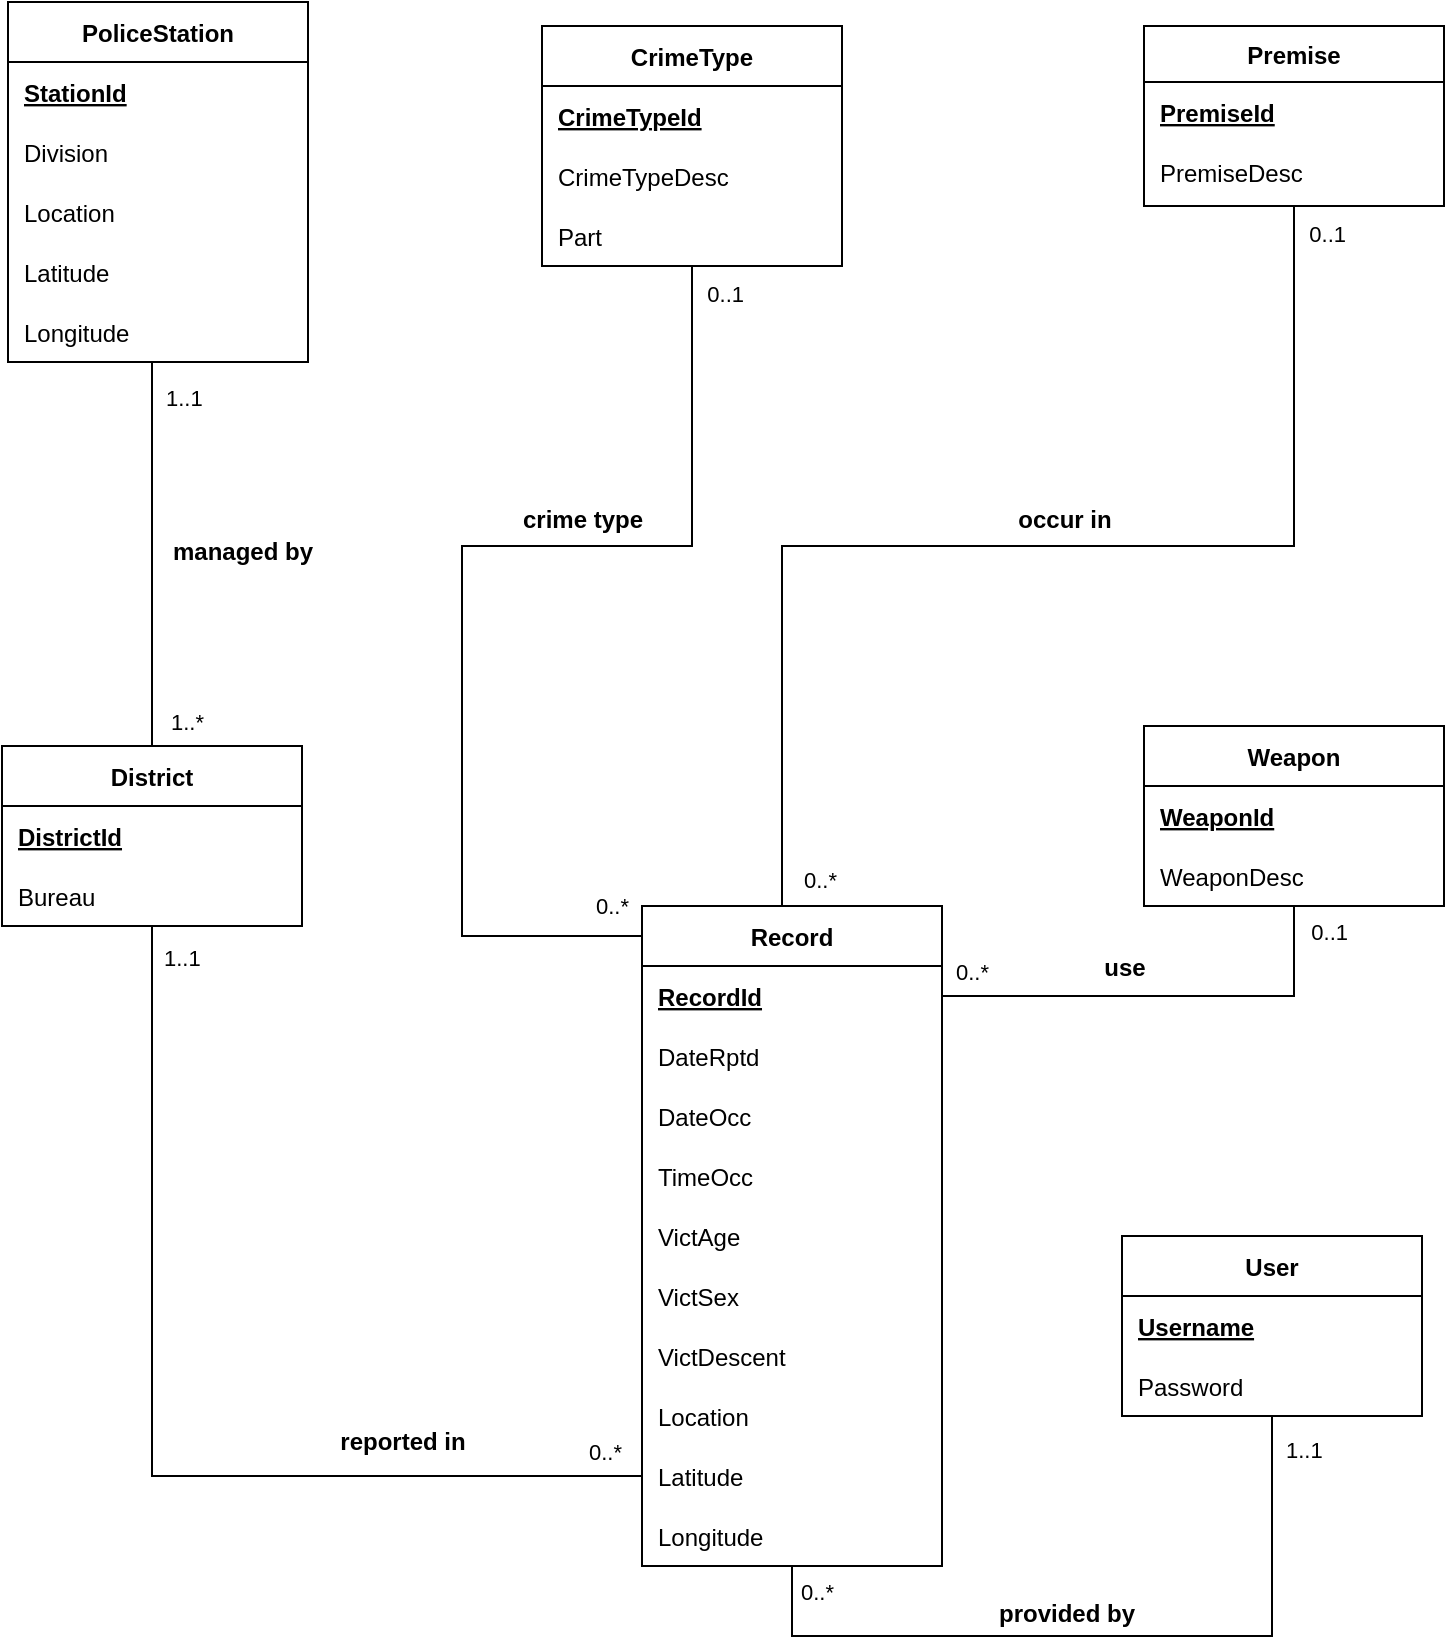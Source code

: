 <mxfile version="21.8.2" type="google">
  <diagram id="R2lEEEUBdFMjLlhIrx00" name="Page-1">
    <mxGraphModel grid="1" page="1" gridSize="10" guides="1" tooltips="1" connect="1" arrows="1" fold="1" pageScale="1" pageWidth="850" pageHeight="1100" math="0" shadow="0" extFonts="Permanent Marker^https://fonts.googleapis.com/css?family=Permanent+Marker">
      <root>
        <mxCell id="0" />
        <mxCell id="1" parent="0" />
        <mxCell id="wOlAUhnXYzGdByud8Wmd-1" value="User" style="shape=table;startSize=30;container=1;collapsible=1;childLayout=tableLayout;fixedRows=1;rowLines=0;fontStyle=1;align=center;resizeLast=1;" vertex="1" parent="1">
          <mxGeometry x="610" y="700" width="150" height="90" as="geometry" />
        </mxCell>
        <mxCell id="T8637z6zszp0V2nRVoMu-17" style="shape=tableRow;horizontal=0;startSize=0;swimlaneHead=0;swimlaneBody=0;fillColor=none;collapsible=0;dropTarget=0;points=[[0,0.5],[1,0.5]];portConstraint=eastwest;top=0;left=0;right=0;bottom=0;" vertex="1" parent="wOlAUhnXYzGdByud8Wmd-1">
          <mxGeometry y="30" width="150" height="30" as="geometry" />
        </mxCell>
        <mxCell id="T8637z6zszp0V2nRVoMu-18" value="Username" style="shape=partialRectangle;connectable=0;fillColor=none;top=0;left=0;bottom=0;right=0;align=left;spacingLeft=6;overflow=hidden;fontStyle=5" vertex="1" parent="T8637z6zszp0V2nRVoMu-17">
          <mxGeometry width="150" height="30" as="geometry">
            <mxRectangle width="150" height="30" as="alternateBounds" />
          </mxGeometry>
        </mxCell>
        <mxCell id="wOlAUhnXYzGdByud8Wmd-5" value="" style="shape=tableRow;horizontal=0;startSize=0;swimlaneHead=0;swimlaneBody=0;fillColor=none;collapsible=0;dropTarget=0;points=[[0,0.5],[1,0.5]];portConstraint=eastwest;top=0;left=0;right=0;bottom=0;" vertex="1" parent="wOlAUhnXYzGdByud8Wmd-1">
          <mxGeometry y="60" width="150" height="30" as="geometry" />
        </mxCell>
        <mxCell id="wOlAUhnXYzGdByud8Wmd-7" value="Password" style="shape=partialRectangle;connectable=0;fillColor=none;top=0;left=0;bottom=0;right=0;align=left;spacingLeft=6;overflow=hidden;" vertex="1" parent="wOlAUhnXYzGdByud8Wmd-5">
          <mxGeometry width="150" height="30" as="geometry">
            <mxRectangle width="150" height="30" as="alternateBounds" />
          </mxGeometry>
        </mxCell>
        <mxCell id="wOlAUhnXYzGdByud8Wmd-14" value="CrimeType" style="shape=table;startSize=30;container=1;collapsible=1;childLayout=tableLayout;fixedRows=1;rowLines=0;fontStyle=1;align=center;resizeLast=1;" vertex="1" parent="1">
          <mxGeometry x="320" y="95" width="150" height="120" as="geometry" />
        </mxCell>
        <mxCell id="T8637z6zszp0V2nRVoMu-5" style="shape=tableRow;horizontal=0;startSize=0;swimlaneHead=0;swimlaneBody=0;fillColor=none;collapsible=0;dropTarget=0;points=[[0,0.5],[1,0.5]];portConstraint=eastwest;top=0;left=0;right=0;bottom=0;" vertex="1" parent="wOlAUhnXYzGdByud8Wmd-14">
          <mxGeometry y="30" width="150" height="30" as="geometry" />
        </mxCell>
        <mxCell id="T8637z6zszp0V2nRVoMu-6" value="CrimeTypeId" style="shape=partialRectangle;connectable=0;fillColor=none;top=0;left=0;bottom=0;right=0;align=left;spacingLeft=6;overflow=hidden;fontStyle=5" vertex="1" parent="T8637z6zszp0V2nRVoMu-5">
          <mxGeometry width="150" height="30" as="geometry">
            <mxRectangle width="150" height="30" as="alternateBounds" />
          </mxGeometry>
        </mxCell>
        <mxCell id="wOlAUhnXYzGdByud8Wmd-18" value="" style="shape=tableRow;horizontal=0;startSize=0;swimlaneHead=0;swimlaneBody=0;fillColor=none;collapsible=0;dropTarget=0;points=[[0,0.5],[1,0.5]];portConstraint=eastwest;top=0;left=0;right=0;bottom=0;" vertex="1" parent="wOlAUhnXYzGdByud8Wmd-14">
          <mxGeometry y="60" width="150" height="30" as="geometry" />
        </mxCell>
        <mxCell id="wOlAUhnXYzGdByud8Wmd-20" value="CrimeTypeDesc" style="shape=partialRectangle;connectable=0;fillColor=none;top=0;left=0;bottom=0;right=0;align=left;spacingLeft=6;overflow=hidden;" vertex="1" parent="wOlAUhnXYzGdByud8Wmd-18">
          <mxGeometry width="150" height="30" as="geometry">
            <mxRectangle width="150" height="30" as="alternateBounds" />
          </mxGeometry>
        </mxCell>
        <mxCell id="wOlAUhnXYzGdByud8Wmd-98" style="shape=tableRow;horizontal=0;startSize=0;swimlaneHead=0;swimlaneBody=0;fillColor=none;collapsible=0;dropTarget=0;points=[[0,0.5],[1,0.5]];portConstraint=eastwest;top=0;left=0;right=0;bottom=0;" vertex="1" parent="wOlAUhnXYzGdByud8Wmd-14">
          <mxGeometry y="90" width="150" height="30" as="geometry" />
        </mxCell>
        <mxCell id="wOlAUhnXYzGdByud8Wmd-100" value="Part" style="shape=partialRectangle;connectable=0;fillColor=none;top=0;left=0;bottom=0;right=0;align=left;spacingLeft=6;overflow=hidden;" vertex="1" parent="wOlAUhnXYzGdByud8Wmd-98">
          <mxGeometry width="150" height="30" as="geometry">
            <mxRectangle width="150" height="30" as="alternateBounds" />
          </mxGeometry>
        </mxCell>
        <mxCell id="wOlAUhnXYzGdByud8Wmd-65" value="PoliceStation" style="shape=table;startSize=30;container=1;collapsible=1;childLayout=tableLayout;fixedRows=1;rowLines=0;fontStyle=1;align=center;resizeLast=1;" vertex="1" parent="1">
          <mxGeometry x="53" y="83" width="150" height="180" as="geometry" />
        </mxCell>
        <mxCell id="T8637z6zszp0V2nRVoMu-3" style="shape=tableRow;horizontal=0;startSize=0;swimlaneHead=0;swimlaneBody=0;fillColor=none;collapsible=0;dropTarget=0;points=[[0,0.5],[1,0.5]];portConstraint=eastwest;top=0;left=0;right=0;bottom=0;" vertex="1" parent="wOlAUhnXYzGdByud8Wmd-65">
          <mxGeometry y="30" width="150" height="30" as="geometry" />
        </mxCell>
        <mxCell id="T8637z6zszp0V2nRVoMu-4" value="StationId" style="shape=partialRectangle;connectable=0;fillColor=none;top=0;left=0;bottom=0;right=0;align=left;spacingLeft=6;overflow=hidden;verticalAlign=middle;fontStyle=5" vertex="1" parent="T8637z6zszp0V2nRVoMu-3">
          <mxGeometry width="150" height="30" as="geometry">
            <mxRectangle width="150" height="30" as="alternateBounds" />
          </mxGeometry>
        </mxCell>
        <mxCell id="wOlAUhnXYzGdByud8Wmd-69" value="" style="shape=tableRow;horizontal=0;startSize=0;swimlaneHead=0;swimlaneBody=0;fillColor=none;collapsible=0;dropTarget=0;points=[[0,0.5],[1,0.5]];portConstraint=eastwest;top=0;left=0;right=0;bottom=0;" vertex="1" parent="wOlAUhnXYzGdByud8Wmd-65">
          <mxGeometry y="60" width="150" height="30" as="geometry" />
        </mxCell>
        <mxCell id="wOlAUhnXYzGdByud8Wmd-71" value="Division" style="shape=partialRectangle;connectable=0;fillColor=none;top=0;left=0;bottom=0;right=0;align=left;spacingLeft=6;overflow=hidden;verticalAlign=middle;" vertex="1" parent="wOlAUhnXYzGdByud8Wmd-69">
          <mxGeometry width="150" height="30" as="geometry">
            <mxRectangle width="150" height="30" as="alternateBounds" />
          </mxGeometry>
        </mxCell>
        <mxCell id="wOlAUhnXYzGdByud8Wmd-116" style="shape=tableRow;horizontal=0;startSize=0;swimlaneHead=0;swimlaneBody=0;fillColor=none;collapsible=0;dropTarget=0;points=[[0,0.5],[1,0.5]];portConstraint=eastwest;top=0;left=0;right=0;bottom=0;" vertex="1" parent="wOlAUhnXYzGdByud8Wmd-65">
          <mxGeometry y="90" width="150" height="30" as="geometry" />
        </mxCell>
        <mxCell id="wOlAUhnXYzGdByud8Wmd-118" value="Location" style="shape=partialRectangle;connectable=0;fillColor=none;top=0;left=0;bottom=0;right=0;align=left;spacingLeft=6;overflow=hidden;" vertex="1" parent="wOlAUhnXYzGdByud8Wmd-116">
          <mxGeometry width="150" height="30" as="geometry">
            <mxRectangle width="150" height="30" as="alternateBounds" />
          </mxGeometry>
        </mxCell>
        <mxCell id="anhHfBrMtF6LiXp_QoXt-3" style="shape=tableRow;horizontal=0;startSize=0;swimlaneHead=0;swimlaneBody=0;fillColor=none;collapsible=0;dropTarget=0;points=[[0,0.5],[1,0.5]];portConstraint=eastwest;top=0;left=0;right=0;bottom=0;" vertex="1" parent="wOlAUhnXYzGdByud8Wmd-65">
          <mxGeometry y="120" width="150" height="30" as="geometry" />
        </mxCell>
        <mxCell id="anhHfBrMtF6LiXp_QoXt-5" value="Latitude" style="shape=partialRectangle;connectable=0;fillColor=none;top=0;left=0;bottom=0;right=0;align=left;spacingLeft=6;overflow=hidden;" vertex="1" parent="anhHfBrMtF6LiXp_QoXt-3">
          <mxGeometry width="150" height="30" as="geometry">
            <mxRectangle width="150" height="30" as="alternateBounds" />
          </mxGeometry>
        </mxCell>
        <mxCell id="anhHfBrMtF6LiXp_QoXt-6" style="shape=tableRow;horizontal=0;startSize=0;swimlaneHead=0;swimlaneBody=0;fillColor=none;collapsible=0;dropTarget=0;points=[[0,0.5],[1,0.5]];portConstraint=eastwest;top=0;left=0;right=0;bottom=0;" vertex="1" parent="wOlAUhnXYzGdByud8Wmd-65">
          <mxGeometry y="150" width="150" height="30" as="geometry" />
        </mxCell>
        <mxCell id="anhHfBrMtF6LiXp_QoXt-8" value="Longitude" style="shape=partialRectangle;connectable=0;fillColor=none;top=0;left=0;bottom=0;right=0;align=left;spacingLeft=6;overflow=hidden;" vertex="1" parent="anhHfBrMtF6LiXp_QoXt-6">
          <mxGeometry width="150" height="30" as="geometry">
            <mxRectangle width="150" height="30" as="alternateBounds" />
          </mxGeometry>
        </mxCell>
        <mxCell id="wOlAUhnXYzGdByud8Wmd-83" value="Weapon" style="shape=table;startSize=30;container=1;collapsible=1;childLayout=tableLayout;fixedRows=1;rowLines=0;fontStyle=1;align=center;resizeLast=1;" vertex="1" parent="1">
          <mxGeometry x="621" y="445" width="150" height="90" as="geometry" />
        </mxCell>
        <mxCell id="T8637z6zszp0V2nRVoMu-13" style="shape=tableRow;horizontal=0;startSize=0;swimlaneHead=0;swimlaneBody=0;fillColor=none;collapsible=0;dropTarget=0;points=[[0,0.5],[1,0.5]];portConstraint=eastwest;top=0;left=0;right=0;bottom=0;" vertex="1" parent="wOlAUhnXYzGdByud8Wmd-83">
          <mxGeometry y="30" width="150" height="30" as="geometry" />
        </mxCell>
        <mxCell id="T8637z6zszp0V2nRVoMu-14" value="WeaponId" style="shape=partialRectangle;connectable=0;fillColor=none;top=0;left=0;bottom=0;right=0;align=left;spacingLeft=6;overflow=hidden;fontStyle=5" vertex="1" parent="T8637z6zszp0V2nRVoMu-13">
          <mxGeometry width="150" height="30" as="geometry">
            <mxRectangle width="150" height="30" as="alternateBounds" />
          </mxGeometry>
        </mxCell>
        <mxCell id="wOlAUhnXYzGdByud8Wmd-87" value="" style="shape=tableRow;horizontal=0;startSize=0;swimlaneHead=0;swimlaneBody=0;fillColor=none;collapsible=0;dropTarget=0;points=[[0,0.5],[1,0.5]];portConstraint=eastwest;top=0;left=0;right=0;bottom=0;" vertex="1" parent="wOlAUhnXYzGdByud8Wmd-83">
          <mxGeometry y="60" width="150" height="30" as="geometry" />
        </mxCell>
        <mxCell id="wOlAUhnXYzGdByud8Wmd-89" value="WeaponDesc" style="shape=partialRectangle;connectable=0;fillColor=none;top=0;left=0;bottom=0;right=0;align=left;spacingLeft=6;overflow=hidden;" vertex="1" parent="wOlAUhnXYzGdByud8Wmd-87">
          <mxGeometry width="150" height="30" as="geometry">
            <mxRectangle width="150" height="30" as="alternateBounds" />
          </mxGeometry>
        </mxCell>
        <mxCell id="wOlAUhnXYzGdByud8Wmd-103" value="District" style="shape=table;startSize=30;container=1;collapsible=1;childLayout=tableLayout;fixedRows=1;rowLines=0;fontStyle=1;align=center;resizeLast=1;" vertex="1" parent="1">
          <mxGeometry x="50" y="455" width="150" height="90" as="geometry" />
        </mxCell>
        <mxCell id="T8637z6zszp0V2nRVoMu-9" style="shape=tableRow;horizontal=0;startSize=0;swimlaneHead=0;swimlaneBody=0;fillColor=none;collapsible=0;dropTarget=0;points=[[0,0.5],[1,0.5]];portConstraint=eastwest;top=0;left=0;right=0;bottom=0;" vertex="1" parent="wOlAUhnXYzGdByud8Wmd-103">
          <mxGeometry y="30" width="150" height="30" as="geometry" />
        </mxCell>
        <mxCell id="T8637z6zszp0V2nRVoMu-10" value="DistrictId" style="shape=partialRectangle;connectable=0;fillColor=none;top=0;left=0;bottom=0;right=0;align=left;spacingLeft=6;overflow=hidden;fontStyle=5" vertex="1" parent="T8637z6zszp0V2nRVoMu-9">
          <mxGeometry width="150" height="30" as="geometry">
            <mxRectangle width="150" height="30" as="alternateBounds" />
          </mxGeometry>
        </mxCell>
        <mxCell id="wOlAUhnXYzGdByud8Wmd-110" value="" style="shape=tableRow;horizontal=0;startSize=0;swimlaneHead=0;swimlaneBody=0;fillColor=none;collapsible=0;dropTarget=0;points=[[0,0.5],[1,0.5]];portConstraint=eastwest;top=0;left=0;right=0;bottom=0;" vertex="1" parent="wOlAUhnXYzGdByud8Wmd-103">
          <mxGeometry y="60" width="150" height="30" as="geometry" />
        </mxCell>
        <mxCell id="wOlAUhnXYzGdByud8Wmd-112" value="Bureau" style="shape=partialRectangle;connectable=0;fillColor=none;top=0;left=0;bottom=0;right=0;align=left;spacingLeft=6;overflow=hidden;" vertex="1" parent="wOlAUhnXYzGdByud8Wmd-110">
          <mxGeometry width="150" height="30" as="geometry">
            <mxRectangle width="150" height="30" as="alternateBounds" />
          </mxGeometry>
        </mxCell>
        <mxCell id="basBqJcQYh8-oAaQXVHO-19" value="Premise" style="shape=table;startSize=28;container=1;collapsible=1;childLayout=tableLayout;fixedRows=1;rowLines=0;fontStyle=1;align=center;resizeLast=1;" vertex="1" parent="1">
          <mxGeometry x="621" y="95" width="150" height="90" as="geometry" />
        </mxCell>
        <mxCell id="T8637z6zszp0V2nRVoMu-7" style="shape=tableRow;horizontal=0;startSize=0;swimlaneHead=0;swimlaneBody=0;fillColor=none;collapsible=0;dropTarget=0;points=[[0,0.5],[1,0.5]];portConstraint=eastwest;top=0;left=0;right=0;bottom=0;fontStyle=0" vertex="1" parent="basBqJcQYh8-oAaQXVHO-19">
          <mxGeometry y="28" width="150" height="30" as="geometry" />
        </mxCell>
        <mxCell id="T8637z6zszp0V2nRVoMu-8" value="PremiseId" style="shape=partialRectangle;connectable=0;fillColor=none;top=0;left=0;bottom=0;right=0;align=left;spacingLeft=6;overflow=hidden;fontStyle=5" vertex="1" parent="T8637z6zszp0V2nRVoMu-7">
          <mxGeometry width="150" height="30" as="geometry">
            <mxRectangle width="150" height="30" as="alternateBounds" />
          </mxGeometry>
        </mxCell>
        <mxCell id="basBqJcQYh8-oAaQXVHO-23" value="" style="shape=tableRow;horizontal=0;startSize=0;swimlaneHead=0;swimlaneBody=0;fillColor=none;collapsible=0;dropTarget=0;points=[[0,0.5],[1,0.5]];portConstraint=eastwest;top=0;left=0;right=0;bottom=0;" vertex="1" parent="basBqJcQYh8-oAaQXVHO-19">
          <mxGeometry y="58" width="150" height="30" as="geometry" />
        </mxCell>
        <mxCell id="basBqJcQYh8-oAaQXVHO-25" value="PremiseDesc" style="shape=partialRectangle;connectable=0;fillColor=none;top=0;left=0;bottom=0;right=0;align=left;spacingLeft=6;overflow=hidden;" vertex="1" parent="basBqJcQYh8-oAaQXVHO-23">
          <mxGeometry width="150" height="30" as="geometry">
            <mxRectangle width="150" height="30" as="alternateBounds" />
          </mxGeometry>
        </mxCell>
        <mxCell id="yv_-ww3aKOgj9KcJzgFZ-1" value="Record" style="shape=table;startSize=30;container=1;collapsible=1;childLayout=tableLayout;fixedRows=1;rowLines=0;fontStyle=1;align=center;resizeLast=1;" vertex="1" parent="1">
          <mxGeometry x="370" y="535" width="150" height="330" as="geometry" />
        </mxCell>
        <mxCell id="T8637z6zszp0V2nRVoMu-11" style="shape=tableRow;horizontal=0;startSize=0;swimlaneHead=0;swimlaneBody=0;fillColor=none;collapsible=0;dropTarget=0;points=[[0,0.5],[1,0.5]];portConstraint=eastwest;top=0;left=0;right=0;bottom=0;" vertex="1" parent="yv_-ww3aKOgj9KcJzgFZ-1">
          <mxGeometry y="30" width="150" height="30" as="geometry" />
        </mxCell>
        <mxCell id="T8637z6zszp0V2nRVoMu-12" value="RecordId" style="shape=partialRectangle;connectable=0;fillColor=none;top=0;left=0;bottom=0;right=0;align=left;spacingLeft=6;overflow=hidden;fontStyle=5" vertex="1" parent="T8637z6zszp0V2nRVoMu-11">
          <mxGeometry width="150" height="30" as="geometry">
            <mxRectangle width="150" height="30" as="alternateBounds" />
          </mxGeometry>
        </mxCell>
        <mxCell id="yv_-ww3aKOgj9KcJzgFZ-5" value="" style="shape=tableRow;horizontal=0;startSize=0;swimlaneHead=0;swimlaneBody=0;fillColor=none;collapsible=0;dropTarget=0;points=[[0,0.5],[1,0.5]];portConstraint=eastwest;top=0;left=0;right=0;bottom=0;" vertex="1" parent="yv_-ww3aKOgj9KcJzgFZ-1">
          <mxGeometry y="60" width="150" height="30" as="geometry" />
        </mxCell>
        <mxCell id="yv_-ww3aKOgj9KcJzgFZ-7" value="DateRptd" style="shape=partialRectangle;connectable=0;fillColor=none;top=0;left=0;bottom=0;right=0;align=left;spacingLeft=6;overflow=hidden;" vertex="1" parent="yv_-ww3aKOgj9KcJzgFZ-5">
          <mxGeometry width="150" height="30" as="geometry">
            <mxRectangle width="150" height="30" as="alternateBounds" />
          </mxGeometry>
        </mxCell>
        <mxCell id="yv_-ww3aKOgj9KcJzgFZ-8" value="" style="shape=tableRow;horizontal=0;startSize=0;swimlaneHead=0;swimlaneBody=0;fillColor=none;collapsible=0;dropTarget=0;points=[[0,0.5],[1,0.5]];portConstraint=eastwest;top=0;left=0;right=0;bottom=0;" vertex="1" parent="yv_-ww3aKOgj9KcJzgFZ-1">
          <mxGeometry y="90" width="150" height="30" as="geometry" />
        </mxCell>
        <mxCell id="yv_-ww3aKOgj9KcJzgFZ-10" value="DateOcc" style="shape=partialRectangle;connectable=0;fillColor=none;top=0;left=0;bottom=0;right=0;align=left;spacingLeft=6;overflow=hidden;" vertex="1" parent="yv_-ww3aKOgj9KcJzgFZ-8">
          <mxGeometry width="150" height="30" as="geometry">
            <mxRectangle width="150" height="30" as="alternateBounds" />
          </mxGeometry>
        </mxCell>
        <mxCell id="yv_-ww3aKOgj9KcJzgFZ-11" value="" style="shape=tableRow;horizontal=0;startSize=0;swimlaneHead=0;swimlaneBody=0;fillColor=none;collapsible=0;dropTarget=0;points=[[0,0.5],[1,0.5]];portConstraint=eastwest;top=0;left=0;right=0;bottom=0;" vertex="1" parent="yv_-ww3aKOgj9KcJzgFZ-1">
          <mxGeometry y="120" width="150" height="30" as="geometry" />
        </mxCell>
        <mxCell id="yv_-ww3aKOgj9KcJzgFZ-13" value="TimeOcc" style="shape=partialRectangle;connectable=0;fillColor=none;top=0;left=0;bottom=0;right=0;align=left;spacingLeft=6;overflow=hidden;" vertex="1" parent="yv_-ww3aKOgj9KcJzgFZ-11">
          <mxGeometry width="150" height="30" as="geometry">
            <mxRectangle width="150" height="30" as="alternateBounds" />
          </mxGeometry>
        </mxCell>
        <mxCell id="kICEYAYPYH2PzoUugx-X-5" style="shape=tableRow;horizontal=0;startSize=0;swimlaneHead=0;swimlaneBody=0;fillColor=none;collapsible=0;dropTarget=0;points=[[0,0.5],[1,0.5]];portConstraint=eastwest;top=0;left=0;right=0;bottom=0;" vertex="1" parent="yv_-ww3aKOgj9KcJzgFZ-1">
          <mxGeometry y="150" width="150" height="30" as="geometry" />
        </mxCell>
        <mxCell id="kICEYAYPYH2PzoUugx-X-6" value="VictAge" style="shape=partialRectangle;connectable=0;fillColor=none;top=0;left=0;bottom=0;right=0;align=left;spacingLeft=6;overflow=hidden;" vertex="1" parent="kICEYAYPYH2PzoUugx-X-5">
          <mxGeometry width="150" height="30" as="geometry">
            <mxRectangle width="150" height="30" as="alternateBounds" />
          </mxGeometry>
        </mxCell>
        <mxCell id="kICEYAYPYH2PzoUugx-X-3" style="shape=tableRow;horizontal=0;startSize=0;swimlaneHead=0;swimlaneBody=0;fillColor=none;collapsible=0;dropTarget=0;points=[[0,0.5],[1,0.5]];portConstraint=eastwest;top=0;left=0;right=0;bottom=0;" vertex="1" parent="yv_-ww3aKOgj9KcJzgFZ-1">
          <mxGeometry y="180" width="150" height="30" as="geometry" />
        </mxCell>
        <mxCell id="kICEYAYPYH2PzoUugx-X-4" value="VictSex" style="shape=partialRectangle;connectable=0;fillColor=none;top=0;left=0;bottom=0;right=0;align=left;spacingLeft=6;overflow=hidden;" vertex="1" parent="kICEYAYPYH2PzoUugx-X-3">
          <mxGeometry width="150" height="30" as="geometry">
            <mxRectangle width="150" height="30" as="alternateBounds" />
          </mxGeometry>
        </mxCell>
        <mxCell id="kICEYAYPYH2PzoUugx-X-1" style="shape=tableRow;horizontal=0;startSize=0;swimlaneHead=0;swimlaneBody=0;fillColor=none;collapsible=0;dropTarget=0;points=[[0,0.5],[1,0.5]];portConstraint=eastwest;top=0;left=0;right=0;bottom=0;" vertex="1" parent="yv_-ww3aKOgj9KcJzgFZ-1">
          <mxGeometry y="210" width="150" height="30" as="geometry" />
        </mxCell>
        <mxCell id="kICEYAYPYH2PzoUugx-X-2" value="VictDescent" style="shape=partialRectangle;connectable=0;fillColor=none;top=0;left=0;bottom=0;right=0;align=left;spacingLeft=6;overflow=hidden;" vertex="1" parent="kICEYAYPYH2PzoUugx-X-1">
          <mxGeometry width="150" height="30" as="geometry">
            <mxRectangle width="150" height="30" as="alternateBounds" />
          </mxGeometry>
        </mxCell>
        <mxCell id="yv_-ww3aKOgj9KcJzgFZ-20" style="shape=tableRow;horizontal=0;startSize=0;swimlaneHead=0;swimlaneBody=0;fillColor=none;collapsible=0;dropTarget=0;points=[[0,0.5],[1,0.5]];portConstraint=eastwest;top=0;left=0;right=0;bottom=0;" vertex="1" parent="yv_-ww3aKOgj9KcJzgFZ-1">
          <mxGeometry y="240" width="150" height="30" as="geometry" />
        </mxCell>
        <mxCell id="yv_-ww3aKOgj9KcJzgFZ-22" value="Location" style="shape=partialRectangle;connectable=0;fillColor=none;top=0;left=0;bottom=0;right=0;align=left;spacingLeft=6;overflow=hidden;" vertex="1" parent="yv_-ww3aKOgj9KcJzgFZ-20">
          <mxGeometry width="150" height="30" as="geometry">
            <mxRectangle width="150" height="30" as="alternateBounds" />
          </mxGeometry>
        </mxCell>
        <mxCell id="yv_-ww3aKOgj9KcJzgFZ-17" style="shape=tableRow;horizontal=0;startSize=0;swimlaneHead=0;swimlaneBody=0;fillColor=none;collapsible=0;dropTarget=0;points=[[0,0.5],[1,0.5]];portConstraint=eastwest;top=0;left=0;right=0;bottom=0;" vertex="1" parent="yv_-ww3aKOgj9KcJzgFZ-1">
          <mxGeometry y="270" width="150" height="30" as="geometry" />
        </mxCell>
        <mxCell id="yv_-ww3aKOgj9KcJzgFZ-19" value="Latitude" style="shape=partialRectangle;connectable=0;fillColor=none;top=0;left=0;bottom=0;right=0;align=left;spacingLeft=6;overflow=hidden;" vertex="1" parent="yv_-ww3aKOgj9KcJzgFZ-17">
          <mxGeometry width="150" height="30" as="geometry">
            <mxRectangle width="150" height="30" as="alternateBounds" />
          </mxGeometry>
        </mxCell>
        <mxCell id="yv_-ww3aKOgj9KcJzgFZ-14" style="shape=tableRow;horizontal=0;startSize=0;swimlaneHead=0;swimlaneBody=0;fillColor=none;collapsible=0;dropTarget=0;points=[[0,0.5],[1,0.5]];portConstraint=eastwest;top=0;left=0;right=0;bottom=0;" vertex="1" parent="yv_-ww3aKOgj9KcJzgFZ-1">
          <mxGeometry y="300" width="150" height="30" as="geometry" />
        </mxCell>
        <mxCell id="yv_-ww3aKOgj9KcJzgFZ-16" value="Longitude" style="shape=partialRectangle;connectable=0;fillColor=none;top=0;left=0;bottom=0;right=0;align=left;spacingLeft=6;overflow=hidden;" vertex="1" parent="yv_-ww3aKOgj9KcJzgFZ-14">
          <mxGeometry width="150" height="30" as="geometry">
            <mxRectangle width="150" height="30" as="alternateBounds" />
          </mxGeometry>
        </mxCell>
        <mxCell id="T8637z6zszp0V2nRVoMu-23" value="" style="endArrow=none;html=1;edgeStyle=orthogonalEdgeStyle;rounded=0;exitX=0.48;exitY=1;exitDx=0;exitDy=0;exitPerimeter=0;entryX=0.5;entryY=0;entryDx=0;entryDy=0;" edge="1" parent="1" source="anhHfBrMtF6LiXp_QoXt-6" target="wOlAUhnXYzGdByud8Wmd-103">
          <mxGeometry relative="1" as="geometry">
            <mxPoint x="120" y="275" as="sourcePoint" />
            <mxPoint x="230" y="395" as="targetPoint" />
          </mxGeometry>
        </mxCell>
        <mxCell id="T8637z6zszp0V2nRVoMu-24" value="1..1" style="edgeLabel;resizable=0;html=1;align=left;verticalAlign=bottom;" connectable="0" vertex="1" parent="T8637z6zszp0V2nRVoMu-23">
          <mxGeometry x="-1" relative="1" as="geometry">
            <mxPoint x="5" y="26" as="offset" />
          </mxGeometry>
        </mxCell>
        <mxCell id="T8637z6zszp0V2nRVoMu-25" value="1..*" style="edgeLabel;resizable=0;html=1;align=right;verticalAlign=bottom;" connectable="0" vertex="1" parent="T8637z6zszp0V2nRVoMu-23">
          <mxGeometry x="1" relative="1" as="geometry">
            <mxPoint x="26" y="-4" as="offset" />
          </mxGeometry>
        </mxCell>
        <mxCell id="T8637z6zszp0V2nRVoMu-26" value="managed by" style="text;align=center;fontStyle=1;verticalAlign=middle;spacingLeft=3;spacingRight=3;strokeColor=none;rotatable=0;points=[[0,0.5],[1,0.5]];portConstraint=eastwest;html=1;" vertex="1" parent="1">
          <mxGeometry x="130" y="345" width="80" height="26" as="geometry" />
        </mxCell>
        <mxCell id="T8637z6zszp0V2nRVoMu-27" value="" style="endArrow=none;html=1;edgeStyle=orthogonalEdgeStyle;rounded=0;exitX=0.5;exitY=1;exitDx=0;exitDy=0;exitPerimeter=0;entryX=0;entryY=0.5;entryDx=0;entryDy=0;" edge="1" parent="1" source="wOlAUhnXYzGdByud8Wmd-110" target="yv_-ww3aKOgj9KcJzgFZ-17">
          <mxGeometry relative="1" as="geometry">
            <mxPoint x="127.5" y="595" as="sourcePoint" />
            <mxPoint x="127.5" y="787" as="targetPoint" />
          </mxGeometry>
        </mxCell>
        <mxCell id="T8637z6zszp0V2nRVoMu-28" value="1..1" style="edgeLabel;resizable=0;html=1;align=left;verticalAlign=bottom;" connectable="0" vertex="1" parent="T8637z6zszp0V2nRVoMu-27">
          <mxGeometry x="-1" relative="1" as="geometry">
            <mxPoint x="4" y="24" as="offset" />
          </mxGeometry>
        </mxCell>
        <mxCell id="T8637z6zszp0V2nRVoMu-29" value="0..*" style="edgeLabel;resizable=0;html=1;align=right;verticalAlign=bottom;" connectable="0" vertex="1" parent="T8637z6zszp0V2nRVoMu-27">
          <mxGeometry x="1" relative="1" as="geometry">
            <mxPoint x="-10" y="-4" as="offset" />
          </mxGeometry>
        </mxCell>
        <mxCell id="T8637z6zszp0V2nRVoMu-30" value="reported in" style="text;align=center;fontStyle=1;verticalAlign=middle;spacingLeft=3;spacingRight=3;strokeColor=none;rotatable=0;points=[[0,0.5],[1,0.5]];portConstraint=eastwest;html=1;" vertex="1" parent="1">
          <mxGeometry x="210" y="790" width="80" height="26" as="geometry" />
        </mxCell>
        <mxCell id="T8637z6zszp0V2nRVoMu-31" value="" style="endArrow=none;html=1;edgeStyle=orthogonalEdgeStyle;rounded=0;entryX=0.5;entryY=1;entryDx=0;entryDy=0;entryPerimeter=0;exitX=0.5;exitY=1;exitDx=0;exitDy=0;exitPerimeter=0;" edge="1" parent="1" source="wOlAUhnXYzGdByud8Wmd-5" target="yv_-ww3aKOgj9KcJzgFZ-14">
          <mxGeometry relative="1" as="geometry">
            <mxPoint x="700" y="810" as="sourcePoint" />
            <mxPoint x="410" y="800" as="targetPoint" />
            <Array as="points">
              <mxPoint x="685" y="900" />
              <mxPoint x="445" y="900" />
            </Array>
          </mxGeometry>
        </mxCell>
        <mxCell id="T8637z6zszp0V2nRVoMu-32" value="1..1" style="edgeLabel;resizable=0;html=1;align=left;verticalAlign=bottom;" connectable="0" vertex="1" parent="T8637z6zszp0V2nRVoMu-31">
          <mxGeometry x="-1" relative="1" as="geometry">
            <mxPoint x="5" y="25" as="offset" />
          </mxGeometry>
        </mxCell>
        <mxCell id="T8637z6zszp0V2nRVoMu-33" value="0..*" style="edgeLabel;resizable=0;html=1;align=right;verticalAlign=bottom;" connectable="0" vertex="1" parent="T8637z6zszp0V2nRVoMu-31">
          <mxGeometry x="1" relative="1" as="geometry">
            <mxPoint x="21" y="21" as="offset" />
          </mxGeometry>
        </mxCell>
        <mxCell id="T8637z6zszp0V2nRVoMu-34" value="provided by" style="text;align=center;fontStyle=1;verticalAlign=middle;spacingLeft=3;spacingRight=3;strokeColor=none;rotatable=0;points=[[0,0.5],[1,0.5]];portConstraint=eastwest;html=1;" vertex="1" parent="1">
          <mxGeometry x="542" y="876" width="80" height="26" as="geometry" />
        </mxCell>
        <mxCell id="T8637z6zszp0V2nRVoMu-40" value="" style="endArrow=none;html=1;edgeStyle=orthogonalEdgeStyle;rounded=0;exitX=1;exitY=0.5;exitDx=0;exitDy=0;entryX=0.5;entryY=1;entryDx=0;entryDy=0;entryPerimeter=0;" edge="1" parent="1" source="T8637z6zszp0V2nRVoMu-11" target="wOlAUhnXYzGdByud8Wmd-87">
          <mxGeometry relative="1" as="geometry">
            <mxPoint x="540" y="455" as="sourcePoint" />
            <mxPoint x="696" y="538" as="targetPoint" />
            <Array as="points">
              <mxPoint x="696" y="580" />
            </Array>
          </mxGeometry>
        </mxCell>
        <mxCell id="T8637z6zszp0V2nRVoMu-41" value="0..*" style="edgeLabel;resizable=0;html=1;align=left;verticalAlign=bottom;" connectable="0" vertex="1" parent="T8637z6zszp0V2nRVoMu-40">
          <mxGeometry x="-1" relative="1" as="geometry">
            <mxPoint x="5" y="-4" as="offset" />
          </mxGeometry>
        </mxCell>
        <mxCell id="T8637z6zszp0V2nRVoMu-42" value="0..1" style="edgeLabel;resizable=0;html=1;align=right;verticalAlign=bottom;" connectable="0" vertex="1" parent="T8637z6zszp0V2nRVoMu-40">
          <mxGeometry x="1" relative="1" as="geometry">
            <mxPoint x="27" y="21" as="offset" />
          </mxGeometry>
        </mxCell>
        <mxCell id="T8637z6zszp0V2nRVoMu-43" value="" style="endArrow=none;html=1;edgeStyle=orthogonalEdgeStyle;rounded=0;exitX=0.5;exitY=0;exitDx=0;exitDy=0;entryX=0.5;entryY=1;entryDx=0;entryDy=0;" edge="1" parent="1" source="yv_-ww3aKOgj9KcJzgFZ-1" target="basBqJcQYh8-oAaQXVHO-19">
          <mxGeometry relative="1" as="geometry">
            <mxPoint x="490" y="371" as="sourcePoint" />
            <mxPoint x="671" y="556" as="targetPoint" />
            <Array as="points">
              <mxPoint x="440" y="355" />
              <mxPoint x="696" y="355" />
            </Array>
          </mxGeometry>
        </mxCell>
        <mxCell id="T8637z6zszp0V2nRVoMu-44" value="0..*" style="edgeLabel;resizable=0;html=1;align=left;verticalAlign=bottom;" connectable="0" vertex="1" parent="T8637z6zszp0V2nRVoMu-43">
          <mxGeometry x="-1" relative="1" as="geometry">
            <mxPoint x="4" y="-5" as="offset" />
          </mxGeometry>
        </mxCell>
        <mxCell id="T8637z6zszp0V2nRVoMu-45" value="0..1" style="edgeLabel;resizable=0;html=1;align=right;verticalAlign=bottom;" connectable="0" vertex="1" parent="T8637z6zszp0V2nRVoMu-43">
          <mxGeometry x="1" relative="1" as="geometry">
            <mxPoint x="26" y="22" as="offset" />
          </mxGeometry>
        </mxCell>
        <mxCell id="T8637z6zszp0V2nRVoMu-46" value="use" style="text;align=center;fontStyle=1;verticalAlign=middle;spacingLeft=3;spacingRight=3;strokeColor=none;rotatable=0;points=[[0,0.5],[1,0.5]];portConstraint=eastwest;html=1;" vertex="1" parent="1">
          <mxGeometry x="571" y="553" width="80" height="26" as="geometry" />
        </mxCell>
        <mxCell id="T8637z6zszp0V2nRVoMu-47" value="occur in" style="text;align=center;fontStyle=1;verticalAlign=middle;spacingLeft=3;spacingRight=3;strokeColor=none;rotatable=0;points=[[0,0.5],[1,0.5]];portConstraint=eastwest;html=1;" vertex="1" parent="1">
          <mxGeometry x="541" y="329" width="80" height="26" as="geometry" />
        </mxCell>
        <mxCell id="T8637z6zszp0V2nRVoMu-52" value="" style="endArrow=none;html=1;edgeStyle=orthogonalEdgeStyle;rounded=0;entryX=0.5;entryY=1;entryDx=0;entryDy=0;entryPerimeter=0;exitX=0;exitY=0.052;exitDx=0;exitDy=0;exitPerimeter=0;" edge="1" parent="1" source="yv_-ww3aKOgj9KcJzgFZ-1" target="wOlAUhnXYzGdByud8Wmd-98">
          <mxGeometry relative="1" as="geometry">
            <mxPoint x="280" y="630" as="sourcePoint" />
            <mxPoint x="330" y="275" as="targetPoint" />
            <Array as="points">
              <mxPoint x="370" y="550" />
              <mxPoint x="280" y="550" />
              <mxPoint x="280" y="355" />
              <mxPoint x="395" y="355" />
            </Array>
          </mxGeometry>
        </mxCell>
        <mxCell id="T8637z6zszp0V2nRVoMu-53" value="0..*" style="edgeLabel;resizable=0;html=1;align=left;verticalAlign=bottom;" connectable="0" vertex="1" parent="T8637z6zszp0V2nRVoMu-52">
          <mxGeometry x="-1" relative="1" as="geometry">
            <mxPoint x="-25" y="-9" as="offset" />
          </mxGeometry>
        </mxCell>
        <mxCell id="T8637z6zszp0V2nRVoMu-54" value="0..1" style="edgeLabel;resizable=0;html=1;align=right;verticalAlign=bottom;" connectable="0" vertex="1" parent="T8637z6zszp0V2nRVoMu-52">
          <mxGeometry x="1" relative="1" as="geometry">
            <mxPoint x="26" y="22" as="offset" />
          </mxGeometry>
        </mxCell>
        <mxCell id="T8637z6zszp0V2nRVoMu-55" value="crime type" style="text;align=center;fontStyle=1;verticalAlign=middle;spacingLeft=3;spacingRight=3;strokeColor=none;rotatable=0;points=[[0,0.5],[1,0.5]];portConstraint=eastwest;html=1;" vertex="1" parent="1">
          <mxGeometry x="300" y="329" width="80" height="26" as="geometry" />
        </mxCell>
      </root>
    </mxGraphModel>
  </diagram>
</mxfile>
